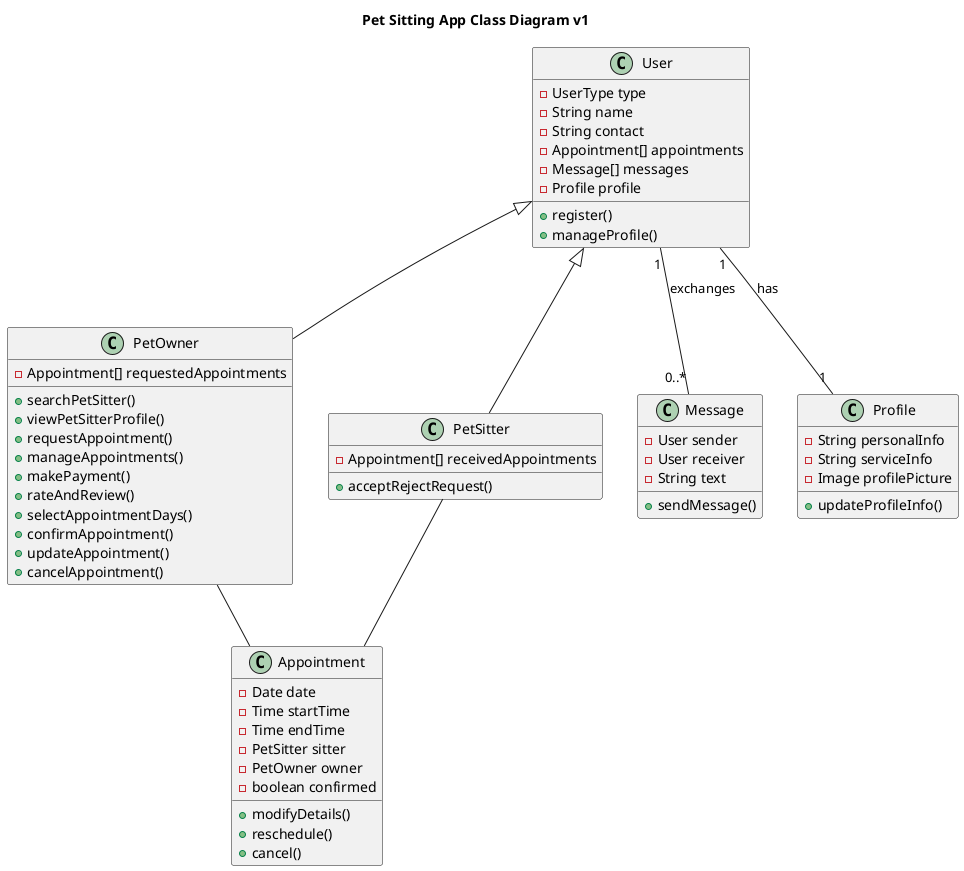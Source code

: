 @startuml

title Pet Sitting App Class Diagram v1

class User {
  -UserType type
  -String name
  -String contact
  -Appointment[] appointments
  -Message[] messages
  -Profile profile
  +register()
  +manageProfile()
}

class PetOwner {
  -Appointment[] requestedAppointments
  +searchPetSitter()
  +viewPetSitterProfile()
  +requestAppointment()
  +manageAppointments()
  +makePayment()
  +rateAndReview()
  +selectAppointmentDays()
  +confirmAppointment()
  +updateAppointment()
  +cancelAppointment()
}

class PetSitter {
  -Appointment[] receivedAppointments
  +acceptRejectRequest()
}

class Appointment {
  -Date date
  -Time startTime
  -Time endTime
  -PetSitter sitter
  -PetOwner owner
  -boolean confirmed
  +modifyDetails()
  +reschedule()
  +cancel()
}

class Message {
  -User sender
  -User receiver
  -String text
  +sendMessage()
}

class Profile {
  -String personalInfo
  -String serviceInfo
  -Image profilePicture
  +updateProfileInfo()
}

User <|-- PetOwner
User <|-- PetSitter
PetOwner -- Appointment
PetSitter -- Appointment
User "1" -- "0..*" Message : exchanges
User "1" -- "1" Profile : has

@enduml
